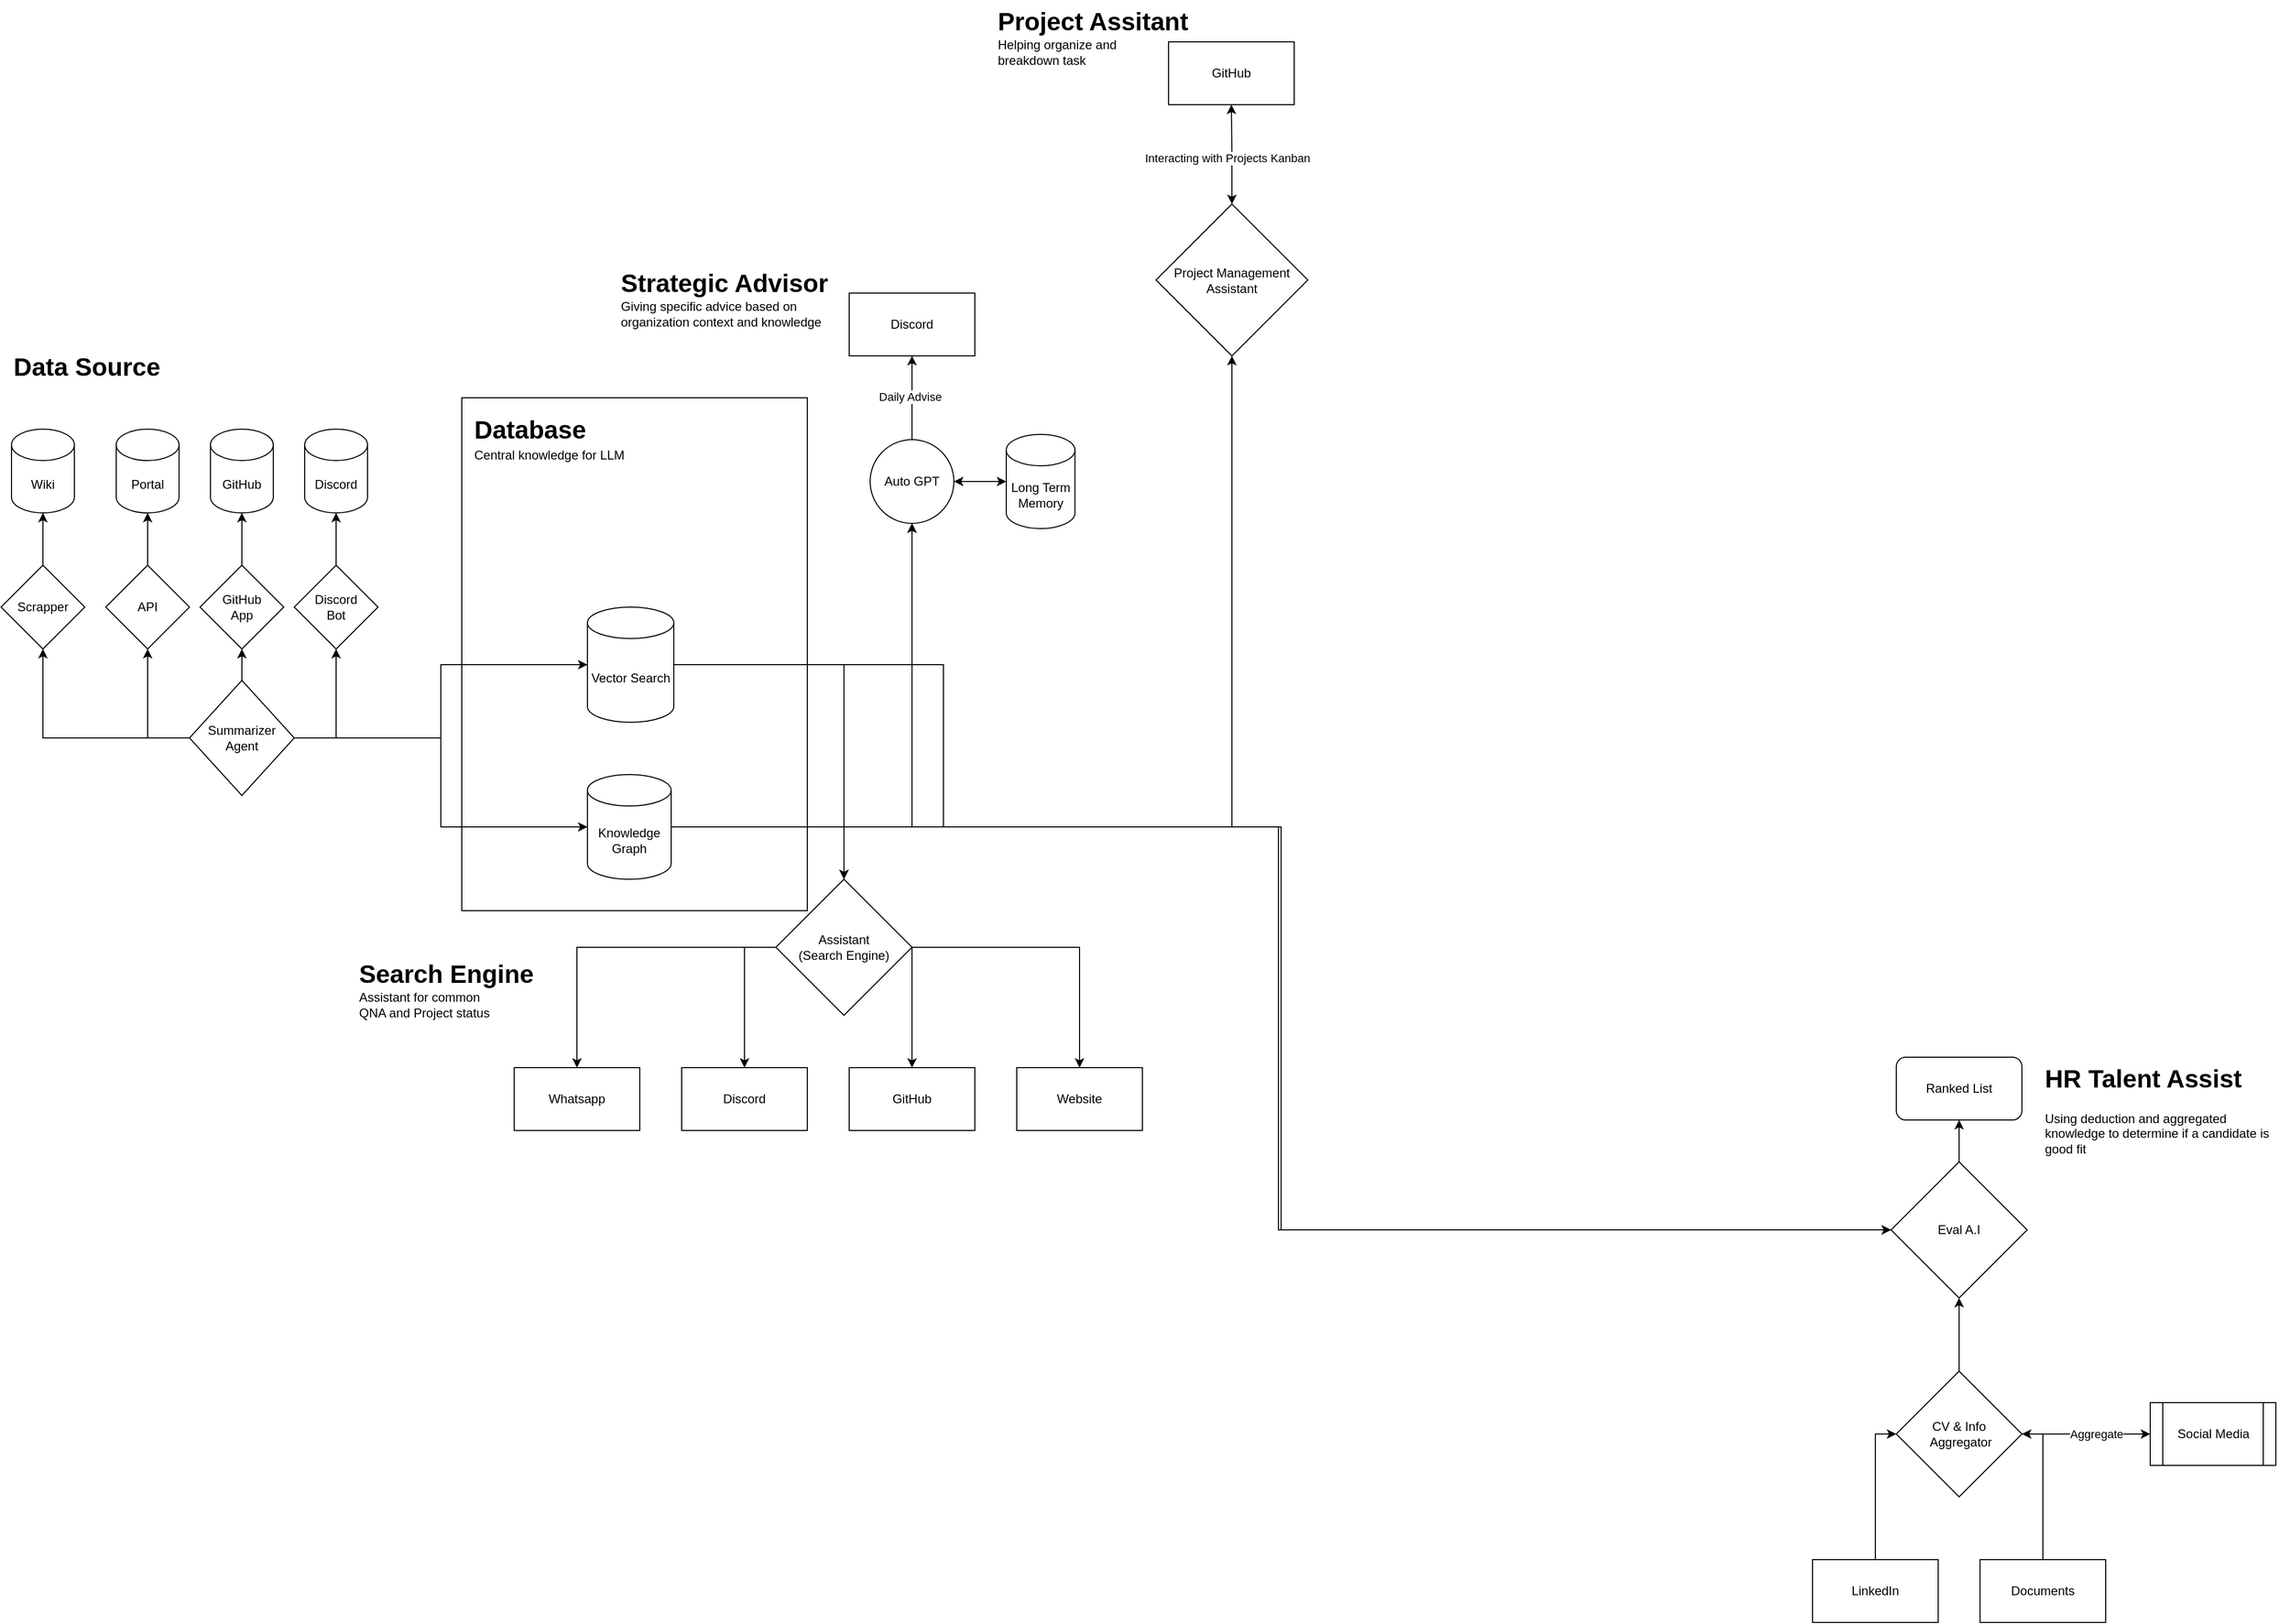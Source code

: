 <mxfile version="24.5.2" type="github">
  <diagram name="Page-1" id="pUJUgK8hR9QI15zZ7cge">
    <mxGraphModel dx="2157" dy="1135" grid="1" gridSize="10" guides="1" tooltips="1" connect="1" arrows="1" fold="1" page="1" pageScale="1" pageWidth="850" pageHeight="1100" math="0" shadow="0">
      <root>
        <mxCell id="0" />
        <mxCell id="1" parent="0" />
        <mxCell id="zpP05A4RWX_OMCWbU6EZ-24" value="" style="rounded=0;whiteSpace=wrap;html=1;" vertex="1" parent="1">
          <mxGeometry x="540" y="390" width="330" height="490" as="geometry" />
        </mxCell>
        <mxCell id="1pQ-WaWnxOZxjhe7-Tj_-1" value="Portal" style="shape=cylinder3;whiteSpace=wrap;html=1;boundedLbl=1;backgroundOutline=1;size=15;" parent="1" vertex="1">
          <mxGeometry x="210" y="420" width="60" height="80" as="geometry" />
        </mxCell>
        <mxCell id="1pQ-WaWnxOZxjhe7-Tj_-2" value="Discord" style="shape=cylinder3;whiteSpace=wrap;html=1;boundedLbl=1;backgroundOutline=1;size=15;" parent="1" vertex="1">
          <mxGeometry x="390" y="420" width="60" height="80" as="geometry" />
        </mxCell>
        <mxCell id="1pQ-WaWnxOZxjhe7-Tj_-3" value="GitHub" style="shape=cylinder3;whiteSpace=wrap;html=1;boundedLbl=1;backgroundOutline=1;size=15;" parent="1" vertex="1">
          <mxGeometry x="300" y="420" width="60" height="80" as="geometry" />
        </mxCell>
        <mxCell id="1pQ-WaWnxOZxjhe7-Tj_-4" value="Wiki" style="shape=cylinder3;whiteSpace=wrap;html=1;boundedLbl=1;backgroundOutline=1;size=15;" parent="1" vertex="1">
          <mxGeometry x="110" y="420" width="60" height="80" as="geometry" />
        </mxCell>
        <mxCell id="1pQ-WaWnxOZxjhe7-Tj_-5" value="&lt;h1 style=&quot;margin-top: 0px;&quot;&gt;Data Source&lt;/h1&gt;" style="text;html=1;whiteSpace=wrap;overflow=hidden;rounded=0;" parent="1" vertex="1">
          <mxGeometry x="110" y="340" width="150" height="40" as="geometry" />
        </mxCell>
        <mxCell id="1pQ-WaWnxOZxjhe7-Tj_-8" value="Whatsapp" style="rounded=0;whiteSpace=wrap;html=1;" parent="1" vertex="1">
          <mxGeometry x="590" y="1030" width="120" height="60" as="geometry" />
        </mxCell>
        <mxCell id="1pQ-WaWnxOZxjhe7-Tj_-9" value="Discord" style="rounded=0;whiteSpace=wrap;html=1;" parent="1" vertex="1">
          <mxGeometry x="750" y="1030" width="120" height="60" as="geometry" />
        </mxCell>
        <mxCell id="1pQ-WaWnxOZxjhe7-Tj_-10" value="GitHub" style="rounded=0;whiteSpace=wrap;html=1;" parent="1" vertex="1">
          <mxGeometry x="910" y="1030" width="120" height="60" as="geometry" />
        </mxCell>
        <mxCell id="1pQ-WaWnxOZxjhe7-Tj_-11" value="Website" style="rounded=0;whiteSpace=wrap;html=1;" parent="1" vertex="1">
          <mxGeometry x="1070" y="1030" width="120" height="60" as="geometry" />
        </mxCell>
        <mxCell id="zpP05A4RWX_OMCWbU6EZ-7" style="edgeStyle=orthogonalEdgeStyle;rounded=0;orthogonalLoop=1;jettySize=auto;html=1;entryX=0.5;entryY=0;entryDx=0;entryDy=0;" edge="1" parent="1" source="1pQ-WaWnxOZxjhe7-Tj_-12" target="1pQ-WaWnxOZxjhe7-Tj_-29">
          <mxGeometry relative="1" as="geometry">
            <Array as="points">
              <mxPoint x="905" y="645" />
            </Array>
          </mxGeometry>
        </mxCell>
        <mxCell id="zpP05A4RWX_OMCWbU6EZ-10" style="edgeStyle=orthogonalEdgeStyle;rounded=0;orthogonalLoop=1;jettySize=auto;html=1;" edge="1" parent="1" source="1pQ-WaWnxOZxjhe7-Tj_-12" target="zpP05A4RWX_OMCWbU6EZ-9">
          <mxGeometry relative="1" as="geometry">
            <Array as="points">
              <mxPoint x="970" y="645" />
            </Array>
          </mxGeometry>
        </mxCell>
        <mxCell id="zpP05A4RWX_OMCWbU6EZ-48" style="edgeStyle=orthogonalEdgeStyle;rounded=0;orthogonalLoop=1;jettySize=auto;html=1;" edge="1" parent="1" source="1pQ-WaWnxOZxjhe7-Tj_-12" target="zpP05A4RWX_OMCWbU6EZ-45">
          <mxGeometry relative="1" as="geometry">
            <Array as="points">
              <mxPoint x="1000" y="645" />
              <mxPoint x="1000" y="800" />
              <mxPoint x="1320" y="800" />
              <mxPoint x="1320" y="1185" />
            </Array>
          </mxGeometry>
        </mxCell>
        <mxCell id="1pQ-WaWnxOZxjhe7-Tj_-12" value="Vector Search" style="shape=cylinder3;whiteSpace=wrap;html=1;boundedLbl=1;backgroundOutline=1;size=15;" parent="1" vertex="1">
          <mxGeometry x="660" y="590" width="82.5" height="110" as="geometry" />
        </mxCell>
        <mxCell id="zpP05A4RWX_OMCWbU6EZ-6" style="edgeStyle=orthogonalEdgeStyle;rounded=0;orthogonalLoop=1;jettySize=auto;html=1;" edge="1" parent="1" source="1pQ-WaWnxOZxjhe7-Tj_-13" target="1pQ-WaWnxOZxjhe7-Tj_-29">
          <mxGeometry relative="1" as="geometry">
            <Array as="points">
              <mxPoint x="905" y="800" />
            </Array>
          </mxGeometry>
        </mxCell>
        <mxCell id="zpP05A4RWX_OMCWbU6EZ-19" style="edgeStyle=orthogonalEdgeStyle;rounded=0;orthogonalLoop=1;jettySize=auto;html=1;entryX=0.5;entryY=1;entryDx=0;entryDy=0;" edge="1" parent="1" source="1pQ-WaWnxOZxjhe7-Tj_-13" target="zpP05A4RWX_OMCWbU6EZ-9">
          <mxGeometry relative="1" as="geometry">
            <Array as="points">
              <mxPoint x="970" y="800" />
            </Array>
          </mxGeometry>
        </mxCell>
        <mxCell id="zpP05A4RWX_OMCWbU6EZ-29" style="edgeStyle=orthogonalEdgeStyle;rounded=0;orthogonalLoop=1;jettySize=auto;html=1;" edge="1" parent="1" source="1pQ-WaWnxOZxjhe7-Tj_-13" target="zpP05A4RWX_OMCWbU6EZ-27">
          <mxGeometry relative="1" as="geometry" />
        </mxCell>
        <mxCell id="zpP05A4RWX_OMCWbU6EZ-49" style="edgeStyle=orthogonalEdgeStyle;rounded=0;orthogonalLoop=1;jettySize=auto;html=1;entryX=0;entryY=0.5;entryDx=0;entryDy=0;" edge="1" parent="1" source="1pQ-WaWnxOZxjhe7-Tj_-13" target="zpP05A4RWX_OMCWbU6EZ-45">
          <mxGeometry relative="1" as="geometry" />
        </mxCell>
        <mxCell id="1pQ-WaWnxOZxjhe7-Tj_-13" value="Knowledge Graph" style="shape=cylinder3;whiteSpace=wrap;html=1;boundedLbl=1;backgroundOutline=1;size=15;" parent="1" vertex="1">
          <mxGeometry x="660" y="750" width="80" height="100" as="geometry" />
        </mxCell>
        <mxCell id="1pQ-WaWnxOZxjhe7-Tj_-15" style="edgeStyle=orthogonalEdgeStyle;rounded=0;orthogonalLoop=1;jettySize=auto;html=1;entryX=0.5;entryY=1;entryDx=0;entryDy=0;entryPerimeter=0;" parent="1" source="1pQ-WaWnxOZxjhe7-Tj_-21" target="1pQ-WaWnxOZxjhe7-Tj_-4" edge="1">
          <mxGeometry relative="1" as="geometry">
            <mxPoint x="150" y="570" as="targetPoint" />
          </mxGeometry>
        </mxCell>
        <mxCell id="1pQ-WaWnxOZxjhe7-Tj_-16" style="edgeStyle=orthogonalEdgeStyle;rounded=0;orthogonalLoop=1;jettySize=auto;html=1;" parent="1" source="1pQ-WaWnxOZxjhe7-Tj_-27" target="1pQ-WaWnxOZxjhe7-Tj_-1" edge="1">
          <mxGeometry relative="1" as="geometry" />
        </mxCell>
        <mxCell id="1pQ-WaWnxOZxjhe7-Tj_-17" style="edgeStyle=orthogonalEdgeStyle;rounded=0;orthogonalLoop=1;jettySize=auto;html=1;" parent="1" source="1pQ-WaWnxOZxjhe7-Tj_-25" target="1pQ-WaWnxOZxjhe7-Tj_-3" edge="1">
          <mxGeometry relative="1" as="geometry">
            <Array as="points" />
          </mxGeometry>
        </mxCell>
        <mxCell id="1pQ-WaWnxOZxjhe7-Tj_-18" style="edgeStyle=orthogonalEdgeStyle;rounded=0;orthogonalLoop=1;jettySize=auto;html=1;" parent="1" source="1pQ-WaWnxOZxjhe7-Tj_-23" target="1pQ-WaWnxOZxjhe7-Tj_-2" edge="1">
          <mxGeometry relative="1" as="geometry" />
        </mxCell>
        <mxCell id="1pQ-WaWnxOZxjhe7-Tj_-19" style="edgeStyle=orthogonalEdgeStyle;rounded=0;orthogonalLoop=1;jettySize=auto;html=1;" parent="1" source="1pQ-WaWnxOZxjhe7-Tj_-14" target="1pQ-WaWnxOZxjhe7-Tj_-12" edge="1">
          <mxGeometry relative="1" as="geometry" />
        </mxCell>
        <mxCell id="1pQ-WaWnxOZxjhe7-Tj_-20" style="edgeStyle=orthogonalEdgeStyle;rounded=0;orthogonalLoop=1;jettySize=auto;html=1;" parent="1" source="1pQ-WaWnxOZxjhe7-Tj_-14" target="1pQ-WaWnxOZxjhe7-Tj_-13" edge="1">
          <mxGeometry relative="1" as="geometry" />
        </mxCell>
        <mxCell id="1pQ-WaWnxOZxjhe7-Tj_-14" value="Summarizer Agent" style="rhombus;whiteSpace=wrap;html=1;" parent="1" vertex="1">
          <mxGeometry x="280" y="660" width="100" height="110" as="geometry" />
        </mxCell>
        <mxCell id="1pQ-WaWnxOZxjhe7-Tj_-22" value="" style="edgeStyle=orthogonalEdgeStyle;rounded=0;orthogonalLoop=1;jettySize=auto;html=1;entryX=0.5;entryY=1;entryDx=0;entryDy=0;entryPerimeter=0;" parent="1" source="1pQ-WaWnxOZxjhe7-Tj_-14" target="1pQ-WaWnxOZxjhe7-Tj_-21" edge="1">
          <mxGeometry relative="1" as="geometry">
            <mxPoint x="140" y="550" as="targetPoint" />
            <mxPoint x="290" y="690" as="sourcePoint" />
          </mxGeometry>
        </mxCell>
        <mxCell id="1pQ-WaWnxOZxjhe7-Tj_-21" value="Scrapper" style="rhombus;whiteSpace=wrap;html=1;" parent="1" vertex="1">
          <mxGeometry x="100" y="550" width="80" height="80" as="geometry" />
        </mxCell>
        <mxCell id="1pQ-WaWnxOZxjhe7-Tj_-24" value="" style="edgeStyle=orthogonalEdgeStyle;rounded=0;orthogonalLoop=1;jettySize=auto;html=1;exitX=1;exitY=0.5;exitDx=0;exitDy=0;" parent="1" source="1pQ-WaWnxOZxjhe7-Tj_-14" target="1pQ-WaWnxOZxjhe7-Tj_-23" edge="1">
          <mxGeometry relative="1" as="geometry">
            <mxPoint x="370" y="690" as="sourcePoint" />
            <mxPoint x="470" y="550" as="targetPoint" />
            <Array as="points">
              <mxPoint x="420" y="715" />
            </Array>
          </mxGeometry>
        </mxCell>
        <mxCell id="1pQ-WaWnxOZxjhe7-Tj_-23" value="Discord&lt;div&gt;Bot&lt;/div&gt;" style="rhombus;whiteSpace=wrap;html=1;" parent="1" vertex="1">
          <mxGeometry x="380" y="550" width="80" height="80" as="geometry" />
        </mxCell>
        <mxCell id="1pQ-WaWnxOZxjhe7-Tj_-26" value="" style="edgeStyle=orthogonalEdgeStyle;rounded=0;orthogonalLoop=1;jettySize=auto;html=1;" parent="1" source="1pQ-WaWnxOZxjhe7-Tj_-14" target="1pQ-WaWnxOZxjhe7-Tj_-25" edge="1">
          <mxGeometry relative="1" as="geometry">
            <mxPoint x="330" y="650" as="sourcePoint" />
            <mxPoint x="360" y="550" as="targetPoint" />
            <Array as="points">
              <mxPoint x="330" y="600" />
              <mxPoint x="360" y="600" />
            </Array>
          </mxGeometry>
        </mxCell>
        <mxCell id="1pQ-WaWnxOZxjhe7-Tj_-25" value="GitHub&lt;br&gt;App" style="rhombus;whiteSpace=wrap;html=1;" parent="1" vertex="1">
          <mxGeometry x="290" y="550" width="80" height="80" as="geometry" />
        </mxCell>
        <mxCell id="1pQ-WaWnxOZxjhe7-Tj_-28" value="" style="edgeStyle=orthogonalEdgeStyle;rounded=0;orthogonalLoop=1;jettySize=auto;html=1;" parent="1" source="1pQ-WaWnxOZxjhe7-Tj_-14" target="1pQ-WaWnxOZxjhe7-Tj_-27" edge="1">
          <mxGeometry relative="1" as="geometry">
            <mxPoint x="280" y="715" as="sourcePoint" />
            <mxPoint x="240" y="510" as="targetPoint" />
            <Array as="points">
              <mxPoint x="240" y="715" />
            </Array>
          </mxGeometry>
        </mxCell>
        <mxCell id="1pQ-WaWnxOZxjhe7-Tj_-27" value="API" style="rhombus;whiteSpace=wrap;html=1;" parent="1" vertex="1">
          <mxGeometry x="200" y="550" width="80" height="80" as="geometry" />
        </mxCell>
        <mxCell id="zpP05A4RWX_OMCWbU6EZ-2" style="edgeStyle=orthogonalEdgeStyle;rounded=0;orthogonalLoop=1;jettySize=auto;html=1;" edge="1" parent="1" source="1pQ-WaWnxOZxjhe7-Tj_-29" target="1pQ-WaWnxOZxjhe7-Tj_-8">
          <mxGeometry relative="1" as="geometry" />
        </mxCell>
        <mxCell id="zpP05A4RWX_OMCWbU6EZ-3" style="edgeStyle=orthogonalEdgeStyle;rounded=0;orthogonalLoop=1;jettySize=auto;html=1;" edge="1" parent="1" source="1pQ-WaWnxOZxjhe7-Tj_-29" target="1pQ-WaWnxOZxjhe7-Tj_-9">
          <mxGeometry relative="1" as="geometry">
            <Array as="points">
              <mxPoint x="810" y="915" />
            </Array>
          </mxGeometry>
        </mxCell>
        <mxCell id="zpP05A4RWX_OMCWbU6EZ-4" style="edgeStyle=orthogonalEdgeStyle;rounded=0;orthogonalLoop=1;jettySize=auto;html=1;" edge="1" parent="1" source="1pQ-WaWnxOZxjhe7-Tj_-29" target="1pQ-WaWnxOZxjhe7-Tj_-10">
          <mxGeometry relative="1" as="geometry">
            <Array as="points">
              <mxPoint x="970" y="990" />
              <mxPoint x="970" y="990" />
            </Array>
          </mxGeometry>
        </mxCell>
        <mxCell id="zpP05A4RWX_OMCWbU6EZ-5" style="edgeStyle=orthogonalEdgeStyle;rounded=0;orthogonalLoop=1;jettySize=auto;html=1;" edge="1" parent="1" source="1pQ-WaWnxOZxjhe7-Tj_-29" target="1pQ-WaWnxOZxjhe7-Tj_-11">
          <mxGeometry relative="1" as="geometry" />
        </mxCell>
        <mxCell id="1pQ-WaWnxOZxjhe7-Tj_-29" value="Assistant&lt;div&gt;(Search Engine)&lt;/div&gt;" style="rhombus;whiteSpace=wrap;html=1;" parent="1" vertex="1">
          <mxGeometry x="840" y="850" width="130" height="130" as="geometry" />
        </mxCell>
        <mxCell id="zpP05A4RWX_OMCWbU6EZ-8" value="Long Term Memory" style="shape=cylinder3;whiteSpace=wrap;html=1;boundedLbl=1;backgroundOutline=1;size=15;" vertex="1" parent="1">
          <mxGeometry x="1060" y="425" width="65.63" height="90" as="geometry" />
        </mxCell>
        <mxCell id="zpP05A4RWX_OMCWbU6EZ-12" style="edgeStyle=orthogonalEdgeStyle;rounded=0;orthogonalLoop=1;jettySize=auto;html=1;strokeColor=default;startArrow=classic;startFill=1;" edge="1" parent="1" source="zpP05A4RWX_OMCWbU6EZ-9" target="zpP05A4RWX_OMCWbU6EZ-8">
          <mxGeometry relative="1" as="geometry" />
        </mxCell>
        <mxCell id="zpP05A4RWX_OMCWbU6EZ-17" style="edgeStyle=orthogonalEdgeStyle;rounded=0;orthogonalLoop=1;jettySize=auto;html=1;" edge="1" parent="1" source="zpP05A4RWX_OMCWbU6EZ-9" target="zpP05A4RWX_OMCWbU6EZ-16">
          <mxGeometry relative="1" as="geometry" />
        </mxCell>
        <mxCell id="zpP05A4RWX_OMCWbU6EZ-32" value="Daily Advise" style="edgeLabel;html=1;align=center;verticalAlign=middle;resizable=0;points=[];" vertex="1" connectable="0" parent="zpP05A4RWX_OMCWbU6EZ-17">
          <mxGeometry x="0.039" y="2" relative="1" as="geometry">
            <mxPoint as="offset" />
          </mxGeometry>
        </mxCell>
        <mxCell id="zpP05A4RWX_OMCWbU6EZ-9" value="Auto GPT" style="ellipse;whiteSpace=wrap;html=1;aspect=fixed;" vertex="1" parent="1">
          <mxGeometry x="930" y="430" width="80" height="80" as="geometry" />
        </mxCell>
        <mxCell id="zpP05A4RWX_OMCWbU6EZ-14" value="&lt;h1 style=&quot;margin-top: 0px;&quot;&gt;Strategic Advisor&lt;/h1&gt;" style="text;html=1;whiteSpace=wrap;overflow=hidden;rounded=0;" vertex="1" parent="1">
          <mxGeometry x="690" y="260" width="207.5" height="60" as="geometry" />
        </mxCell>
        <mxCell id="zpP05A4RWX_OMCWbU6EZ-16" value="Discord" style="rounded=0;whiteSpace=wrap;html=1;" vertex="1" parent="1">
          <mxGeometry x="910" y="290" width="120" height="60" as="geometry" />
        </mxCell>
        <mxCell id="zpP05A4RWX_OMCWbU6EZ-20" value="&lt;h1 style=&quot;margin-top: 0px;&quot;&gt;Search Engine&lt;/h1&gt;" style="text;html=1;whiteSpace=wrap;overflow=hidden;rounded=0;" vertex="1" parent="1">
          <mxGeometry x="440" y="920" width="180" height="60" as="geometry" />
        </mxCell>
        <mxCell id="zpP05A4RWX_OMCWbU6EZ-22" value="GitHub" style="rounded=0;whiteSpace=wrap;html=1;" vertex="1" parent="1">
          <mxGeometry x="1215" y="50" width="120" height="60" as="geometry" />
        </mxCell>
        <mxCell id="zpP05A4RWX_OMCWbU6EZ-25" value="&lt;h1 style=&quot;margin-top: 0px;&quot;&gt;Database&lt;/h1&gt;" style="text;html=1;whiteSpace=wrap;overflow=hidden;rounded=0;" vertex="1" parent="1">
          <mxGeometry x="550" y="400" width="150" height="40" as="geometry" />
        </mxCell>
        <mxCell id="zpP05A4RWX_OMCWbU6EZ-28" style="edgeStyle=orthogonalEdgeStyle;rounded=0;orthogonalLoop=1;jettySize=auto;html=1;entryX=0.5;entryY=1;entryDx=0;entryDy=0;startArrow=classic;startFill=1;" edge="1" parent="1" source="zpP05A4RWX_OMCWbU6EZ-27" target="zpP05A4RWX_OMCWbU6EZ-22">
          <mxGeometry relative="1" as="geometry" />
        </mxCell>
        <mxCell id="zpP05A4RWX_OMCWbU6EZ-31" value="Interacting with Projects Kanban" style="edgeLabel;html=1;align=center;verticalAlign=middle;resizable=0;points=[];" vertex="1" connectable="0" parent="zpP05A4RWX_OMCWbU6EZ-28">
          <mxGeometry x="-0.1" y="5" relative="1" as="geometry">
            <mxPoint y="-1" as="offset" />
          </mxGeometry>
        </mxCell>
        <mxCell id="zpP05A4RWX_OMCWbU6EZ-27" value="Project Management Assistant" style="rhombus;whiteSpace=wrap;html=1;" vertex="1" parent="1">
          <mxGeometry x="1203" y="205" width="145" height="145" as="geometry" />
        </mxCell>
        <mxCell id="zpP05A4RWX_OMCWbU6EZ-33" value="&lt;h1 style=&quot;margin-top: 0px;&quot;&gt;Project Assitant&lt;/h1&gt;" style="text;html=1;whiteSpace=wrap;overflow=hidden;rounded=0;" vertex="1" parent="1">
          <mxGeometry x="1050" y="10" width="240" height="60" as="geometry" />
        </mxCell>
        <mxCell id="zpP05A4RWX_OMCWbU6EZ-34" value="Helping organize and breakdown task" style="text;html=1;align=left;verticalAlign=middle;whiteSpace=wrap;rounded=0;" vertex="1" parent="1">
          <mxGeometry x="1050" y="40" width="130" height="40" as="geometry" />
        </mxCell>
        <mxCell id="zpP05A4RWX_OMCWbU6EZ-35" value="Giving specific advice based on organization context and knowledge" style="text;html=1;align=left;verticalAlign=middle;whiteSpace=wrap;rounded=0;" vertex="1" parent="1">
          <mxGeometry x="690" y="290" width="210" height="40" as="geometry" />
        </mxCell>
        <mxCell id="zpP05A4RWX_OMCWbU6EZ-37" value="Central knowledge for LLM" style="text;html=1;align=left;verticalAlign=middle;whiteSpace=wrap;rounded=0;" vertex="1" parent="1">
          <mxGeometry x="550" y="430" width="160" height="30" as="geometry" />
        </mxCell>
        <mxCell id="zpP05A4RWX_OMCWbU6EZ-38" value="Assistant for common QNA and Project status" style="text;html=1;align=left;verticalAlign=middle;whiteSpace=wrap;rounded=0;" vertex="1" parent="1">
          <mxGeometry x="440" y="950" width="130" height="40" as="geometry" />
        </mxCell>
        <mxCell id="zpP05A4RWX_OMCWbU6EZ-47" style="edgeStyle=orthogonalEdgeStyle;rounded=0;orthogonalLoop=1;jettySize=auto;html=1;entryX=0.5;entryY=1;entryDx=0;entryDy=0;" edge="1" parent="1" source="zpP05A4RWX_OMCWbU6EZ-40" target="zpP05A4RWX_OMCWbU6EZ-45">
          <mxGeometry relative="1" as="geometry" />
        </mxCell>
        <mxCell id="zpP05A4RWX_OMCWbU6EZ-54" style="edgeStyle=orthogonalEdgeStyle;rounded=0;orthogonalLoop=1;jettySize=auto;html=1;" edge="1" parent="1" source="zpP05A4RWX_OMCWbU6EZ-40" target="zpP05A4RWX_OMCWbU6EZ-53">
          <mxGeometry relative="1" as="geometry" />
        </mxCell>
        <mxCell id="zpP05A4RWX_OMCWbU6EZ-55" value="Aggregate" style="edgeLabel;html=1;align=center;verticalAlign=middle;resizable=0;points=[];" vertex="1" connectable="0" parent="zpP05A4RWX_OMCWbU6EZ-54">
          <mxGeometry x="0.158" relative="1" as="geometry">
            <mxPoint as="offset" />
          </mxGeometry>
        </mxCell>
        <mxCell id="zpP05A4RWX_OMCWbU6EZ-40" value="CV &amp;amp; Info&lt;div&gt;&amp;nbsp;Aggregator&lt;/div&gt;" style="rhombus;whiteSpace=wrap;html=1;" vertex="1" parent="1">
          <mxGeometry x="1910" y="1320" width="120" height="120" as="geometry" />
        </mxCell>
        <mxCell id="zpP05A4RWX_OMCWbU6EZ-43" style="edgeStyle=orthogonalEdgeStyle;rounded=0;orthogonalLoop=1;jettySize=auto;html=1;entryX=0;entryY=0.5;entryDx=0;entryDy=0;" edge="1" parent="1" source="zpP05A4RWX_OMCWbU6EZ-41" target="zpP05A4RWX_OMCWbU6EZ-40">
          <mxGeometry relative="1" as="geometry" />
        </mxCell>
        <mxCell id="zpP05A4RWX_OMCWbU6EZ-41" value="LinkedIn" style="rounded=0;whiteSpace=wrap;html=1;" vertex="1" parent="1">
          <mxGeometry x="1830" y="1500" width="120" height="60" as="geometry" />
        </mxCell>
        <mxCell id="zpP05A4RWX_OMCWbU6EZ-44" style="edgeStyle=orthogonalEdgeStyle;rounded=0;orthogonalLoop=1;jettySize=auto;html=1;entryX=1;entryY=0.5;entryDx=0;entryDy=0;" edge="1" parent="1" source="zpP05A4RWX_OMCWbU6EZ-42" target="zpP05A4RWX_OMCWbU6EZ-40">
          <mxGeometry relative="1" as="geometry" />
        </mxCell>
        <mxCell id="zpP05A4RWX_OMCWbU6EZ-42" value="Documents" style="rounded=0;whiteSpace=wrap;html=1;" vertex="1" parent="1">
          <mxGeometry x="1990" y="1500" width="120" height="60" as="geometry" />
        </mxCell>
        <mxCell id="zpP05A4RWX_OMCWbU6EZ-51" style="edgeStyle=orthogonalEdgeStyle;rounded=0;orthogonalLoop=1;jettySize=auto;html=1;entryX=0.5;entryY=1;entryDx=0;entryDy=0;" edge="1" parent="1" source="zpP05A4RWX_OMCWbU6EZ-45" target="zpP05A4RWX_OMCWbU6EZ-50">
          <mxGeometry relative="1" as="geometry" />
        </mxCell>
        <mxCell id="zpP05A4RWX_OMCWbU6EZ-45" value="Eval A.I" style="rhombus;whiteSpace=wrap;html=1;" vertex="1" parent="1">
          <mxGeometry x="1905" y="1120" width="130" height="130" as="geometry" />
        </mxCell>
        <mxCell id="zpP05A4RWX_OMCWbU6EZ-50" value="Ranked List" style="rounded=1;whiteSpace=wrap;html=1;" vertex="1" parent="1">
          <mxGeometry x="1910" y="1020" width="120" height="60" as="geometry" />
        </mxCell>
        <mxCell id="zpP05A4RWX_OMCWbU6EZ-52" value="&lt;h1 style=&quot;margin-top: 0px;&quot;&gt;HR Talent Assist&lt;/h1&gt;&lt;p&gt;Using deduction and aggregated knowledge to determine if a candidate is good fit&lt;/p&gt;" style="text;html=1;whiteSpace=wrap;overflow=hidden;rounded=0;" vertex="1" parent="1">
          <mxGeometry x="2050" y="1020" width="235" height="120" as="geometry" />
        </mxCell>
        <mxCell id="zpP05A4RWX_OMCWbU6EZ-53" value="Social Media" style="shape=process;whiteSpace=wrap;html=1;backgroundOutline=1;" vertex="1" parent="1">
          <mxGeometry x="2152.5" y="1350" width="120" height="60" as="geometry" />
        </mxCell>
      </root>
    </mxGraphModel>
  </diagram>
</mxfile>
